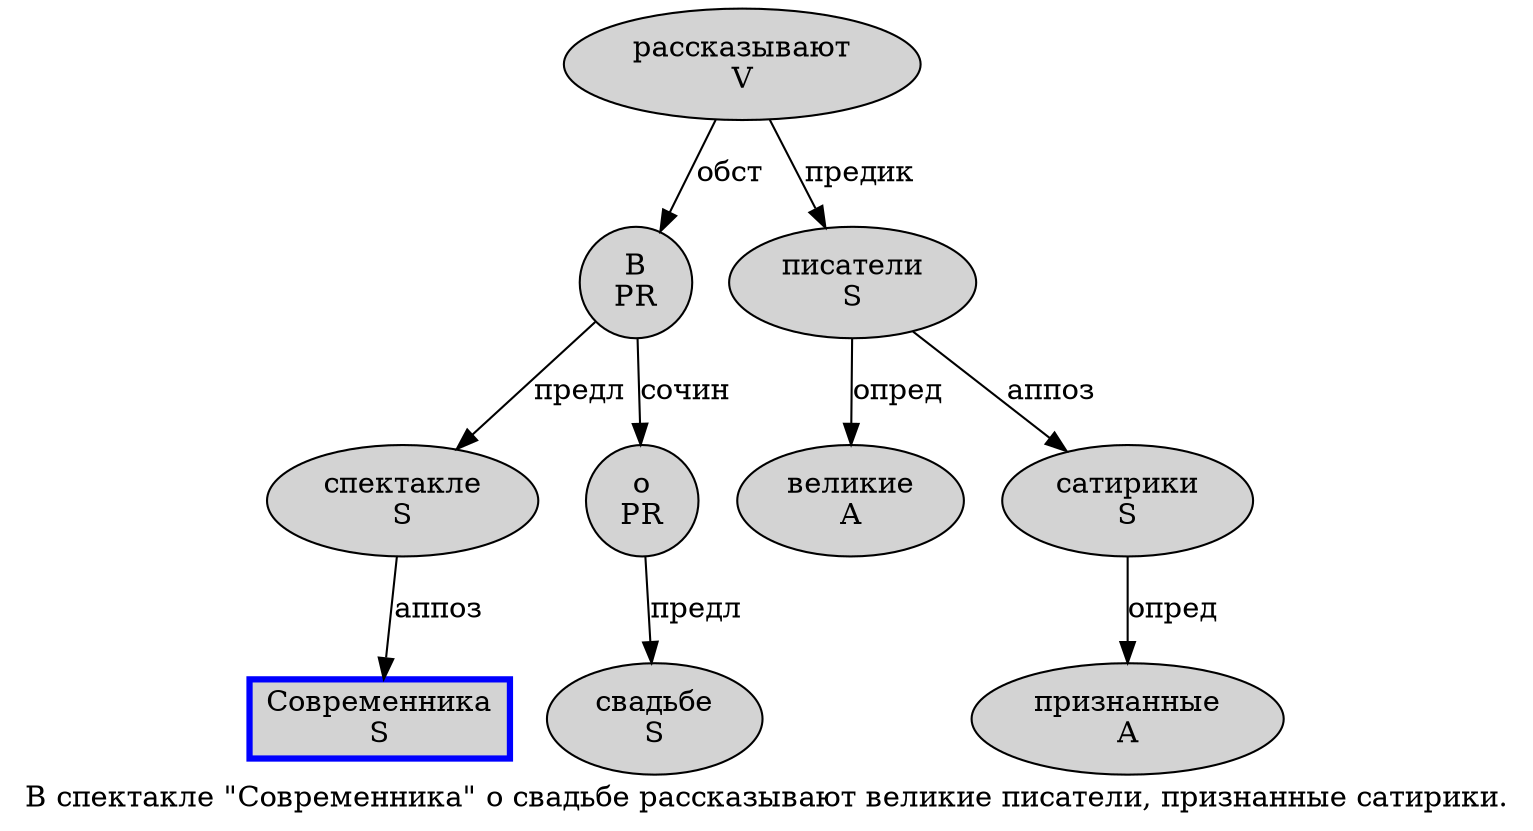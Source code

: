 digraph SENTENCE_162 {
	graph [label="В спектакле \"Современника\" о свадьбе рассказывают великие писатели, признанные сатирики."]
	node [style=filled]
		0 [label="В
PR" color="" fillcolor=lightgray penwidth=1 shape=ellipse]
		1 [label="спектакле
S" color="" fillcolor=lightgray penwidth=1 shape=ellipse]
		3 [label="Современника
S" color=blue fillcolor=lightgray penwidth=3 shape=box]
		5 [label="о
PR" color="" fillcolor=lightgray penwidth=1 shape=ellipse]
		6 [label="свадьбе
S" color="" fillcolor=lightgray penwidth=1 shape=ellipse]
		7 [label="рассказывают
V" color="" fillcolor=lightgray penwidth=1 shape=ellipse]
		8 [label="великие
A" color="" fillcolor=lightgray penwidth=1 shape=ellipse]
		9 [label="писатели
S" color="" fillcolor=lightgray penwidth=1 shape=ellipse]
		11 [label="признанные
A" color="" fillcolor=lightgray penwidth=1 shape=ellipse]
		12 [label="сатирики
S" color="" fillcolor=lightgray penwidth=1 shape=ellipse]
			1 -> 3 [label="аппоз"]
			7 -> 0 [label="обст"]
			7 -> 9 [label="предик"]
			0 -> 1 [label="предл"]
			0 -> 5 [label="сочин"]
			5 -> 6 [label="предл"]
			12 -> 11 [label="опред"]
			9 -> 8 [label="опред"]
			9 -> 12 [label="аппоз"]
}